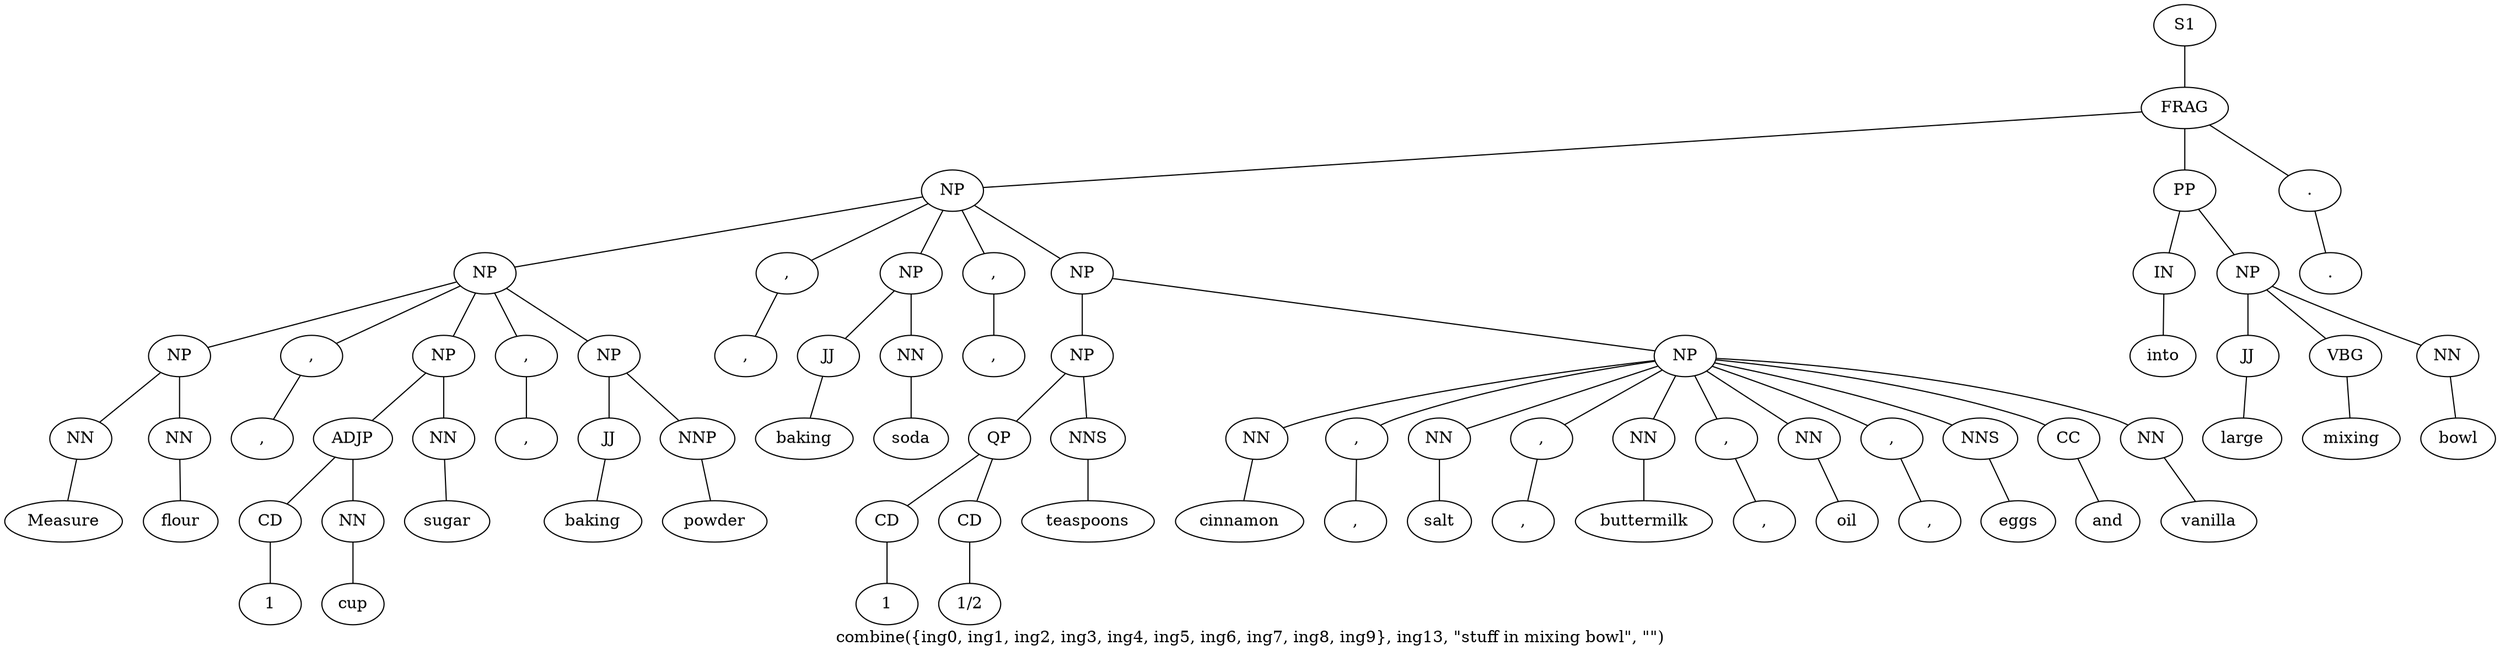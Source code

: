 graph SyntaxGraph {
	label = "combine({ing0, ing1, ing2, ing3, ing4, ing5, ing6, ing7, ing8, ing9}, ing13, \"stuff in mixing bowl\", \"\")";
	Node0 [label="S1"];
	Node1 [label="FRAG"];
	Node2 [label="NP"];
	Node3 [label="NP"];
	Node4 [label="NP"];
	Node5 [label="NN"];
	Node6 [label="Measure"];
	Node7 [label="NN"];
	Node8 [label="flour"];
	Node9 [label=","];
	Node10 [label=","];
	Node11 [label="NP"];
	Node12 [label="ADJP"];
	Node13 [label="CD"];
	Node14 [label="1"];
	Node15 [label="NN"];
	Node16 [label="cup"];
	Node17 [label="NN"];
	Node18 [label="sugar"];
	Node19 [label=","];
	Node20 [label=","];
	Node21 [label="NP"];
	Node22 [label="JJ"];
	Node23 [label="baking"];
	Node24 [label="NNP"];
	Node25 [label="powder"];
	Node26 [label=","];
	Node27 [label=","];
	Node28 [label="NP"];
	Node29 [label="JJ"];
	Node30 [label="baking"];
	Node31 [label="NN"];
	Node32 [label="soda"];
	Node33 [label=","];
	Node34 [label=","];
	Node35 [label="NP"];
	Node36 [label="NP"];
	Node37 [label="QP"];
	Node38 [label="CD"];
	Node39 [label="1"];
	Node40 [label="CD"];
	Node41 [label="1/2"];
	Node42 [label="NNS"];
	Node43 [label="teaspoons"];
	Node44 [label="NP"];
	Node45 [label="NN"];
	Node46 [label="cinnamon"];
	Node47 [label=","];
	Node48 [label=","];
	Node49 [label="NN"];
	Node50 [label="salt"];
	Node51 [label=","];
	Node52 [label=","];
	Node53 [label="NN"];
	Node54 [label="buttermilk"];
	Node55 [label=","];
	Node56 [label=","];
	Node57 [label="NN"];
	Node58 [label="oil"];
	Node59 [label=","];
	Node60 [label=","];
	Node61 [label="NNS"];
	Node62 [label="eggs"];
	Node63 [label="CC"];
	Node64 [label="and"];
	Node65 [label="NN"];
	Node66 [label="vanilla"];
	Node67 [label="PP"];
	Node68 [label="IN"];
	Node69 [label="into"];
	Node70 [label="NP"];
	Node71 [label="JJ"];
	Node72 [label="large"];
	Node73 [label="VBG"];
	Node74 [label="mixing"];
	Node75 [label="NN"];
	Node76 [label="bowl"];
	Node77 [label="."];
	Node78 [label="."];

	Node0 -- Node1;
	Node1 -- Node2;
	Node1 -- Node67;
	Node1 -- Node77;
	Node2 -- Node3;
	Node2 -- Node26;
	Node2 -- Node28;
	Node2 -- Node33;
	Node2 -- Node35;
	Node3 -- Node4;
	Node3 -- Node9;
	Node3 -- Node11;
	Node3 -- Node19;
	Node3 -- Node21;
	Node4 -- Node5;
	Node4 -- Node7;
	Node5 -- Node6;
	Node7 -- Node8;
	Node9 -- Node10;
	Node11 -- Node12;
	Node11 -- Node17;
	Node12 -- Node13;
	Node12 -- Node15;
	Node13 -- Node14;
	Node15 -- Node16;
	Node17 -- Node18;
	Node19 -- Node20;
	Node21 -- Node22;
	Node21 -- Node24;
	Node22 -- Node23;
	Node24 -- Node25;
	Node26 -- Node27;
	Node28 -- Node29;
	Node28 -- Node31;
	Node29 -- Node30;
	Node31 -- Node32;
	Node33 -- Node34;
	Node35 -- Node36;
	Node35 -- Node44;
	Node36 -- Node37;
	Node36 -- Node42;
	Node37 -- Node38;
	Node37 -- Node40;
	Node38 -- Node39;
	Node40 -- Node41;
	Node42 -- Node43;
	Node44 -- Node45;
	Node44 -- Node47;
	Node44 -- Node49;
	Node44 -- Node51;
	Node44 -- Node53;
	Node44 -- Node55;
	Node44 -- Node57;
	Node44 -- Node59;
	Node44 -- Node61;
	Node44 -- Node63;
	Node44 -- Node65;
	Node45 -- Node46;
	Node47 -- Node48;
	Node49 -- Node50;
	Node51 -- Node52;
	Node53 -- Node54;
	Node55 -- Node56;
	Node57 -- Node58;
	Node59 -- Node60;
	Node61 -- Node62;
	Node63 -- Node64;
	Node65 -- Node66;
	Node67 -- Node68;
	Node67 -- Node70;
	Node68 -- Node69;
	Node70 -- Node71;
	Node70 -- Node73;
	Node70 -- Node75;
	Node71 -- Node72;
	Node73 -- Node74;
	Node75 -- Node76;
	Node77 -- Node78;
}